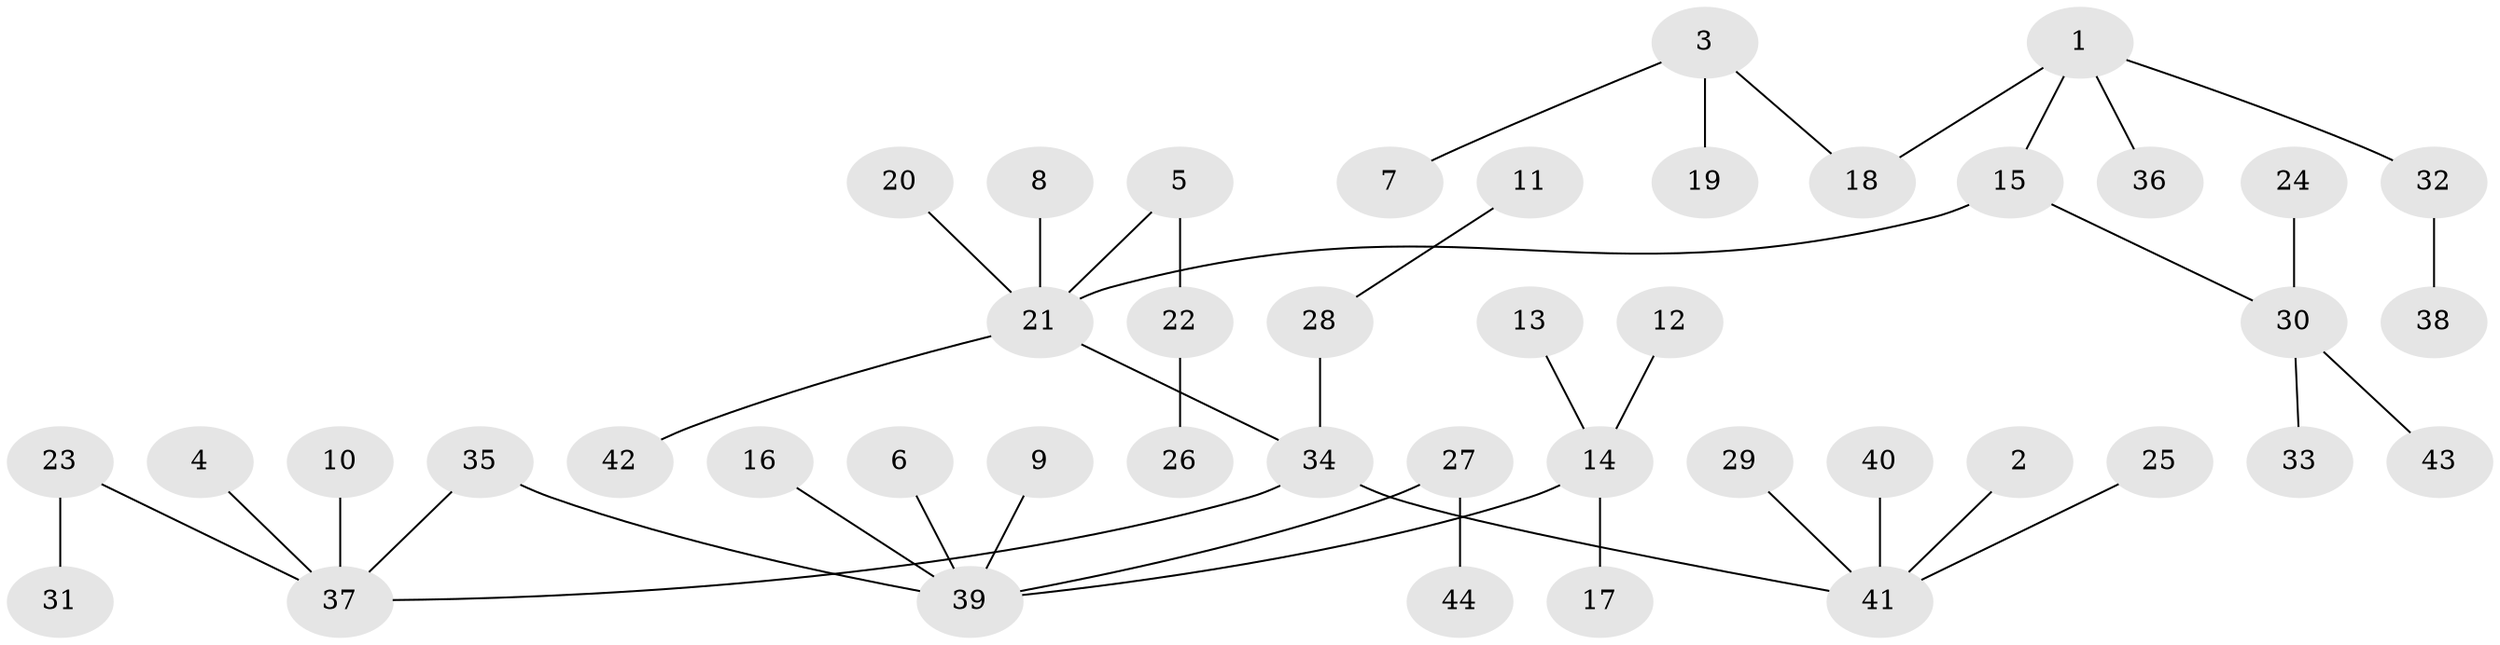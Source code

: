 // original degree distribution, {5: 0.05747126436781609, 2: 0.2413793103448276, 3: 0.11494252873563218, 4: 0.04597701149425287, 7: 0.022988505747126436, 1: 0.5172413793103449}
// Generated by graph-tools (version 1.1) at 2025/26/03/09/25 03:26:23]
// undirected, 44 vertices, 43 edges
graph export_dot {
graph [start="1"]
  node [color=gray90,style=filled];
  1;
  2;
  3;
  4;
  5;
  6;
  7;
  8;
  9;
  10;
  11;
  12;
  13;
  14;
  15;
  16;
  17;
  18;
  19;
  20;
  21;
  22;
  23;
  24;
  25;
  26;
  27;
  28;
  29;
  30;
  31;
  32;
  33;
  34;
  35;
  36;
  37;
  38;
  39;
  40;
  41;
  42;
  43;
  44;
  1 -- 15 [weight=1.0];
  1 -- 18 [weight=1.0];
  1 -- 32 [weight=1.0];
  1 -- 36 [weight=1.0];
  2 -- 41 [weight=1.0];
  3 -- 7 [weight=1.0];
  3 -- 18 [weight=1.0];
  3 -- 19 [weight=1.0];
  4 -- 37 [weight=1.0];
  5 -- 21 [weight=1.0];
  5 -- 22 [weight=1.0];
  6 -- 39 [weight=1.0];
  8 -- 21 [weight=1.0];
  9 -- 39 [weight=1.0];
  10 -- 37 [weight=1.0];
  11 -- 28 [weight=1.0];
  12 -- 14 [weight=1.0];
  13 -- 14 [weight=1.0];
  14 -- 17 [weight=1.0];
  14 -- 39 [weight=1.0];
  15 -- 21 [weight=1.0];
  15 -- 30 [weight=1.0];
  16 -- 39 [weight=1.0];
  20 -- 21 [weight=1.0];
  21 -- 34 [weight=1.0];
  21 -- 42 [weight=1.0];
  22 -- 26 [weight=1.0];
  23 -- 31 [weight=1.0];
  23 -- 37 [weight=1.0];
  24 -- 30 [weight=1.0];
  25 -- 41 [weight=1.0];
  27 -- 39 [weight=1.0];
  27 -- 44 [weight=1.0];
  28 -- 34 [weight=1.0];
  29 -- 41 [weight=1.0];
  30 -- 33 [weight=1.0];
  30 -- 43 [weight=1.0];
  32 -- 38 [weight=1.0];
  34 -- 37 [weight=1.0];
  34 -- 41 [weight=1.0];
  35 -- 37 [weight=1.0];
  35 -- 39 [weight=1.0];
  40 -- 41 [weight=1.0];
}
